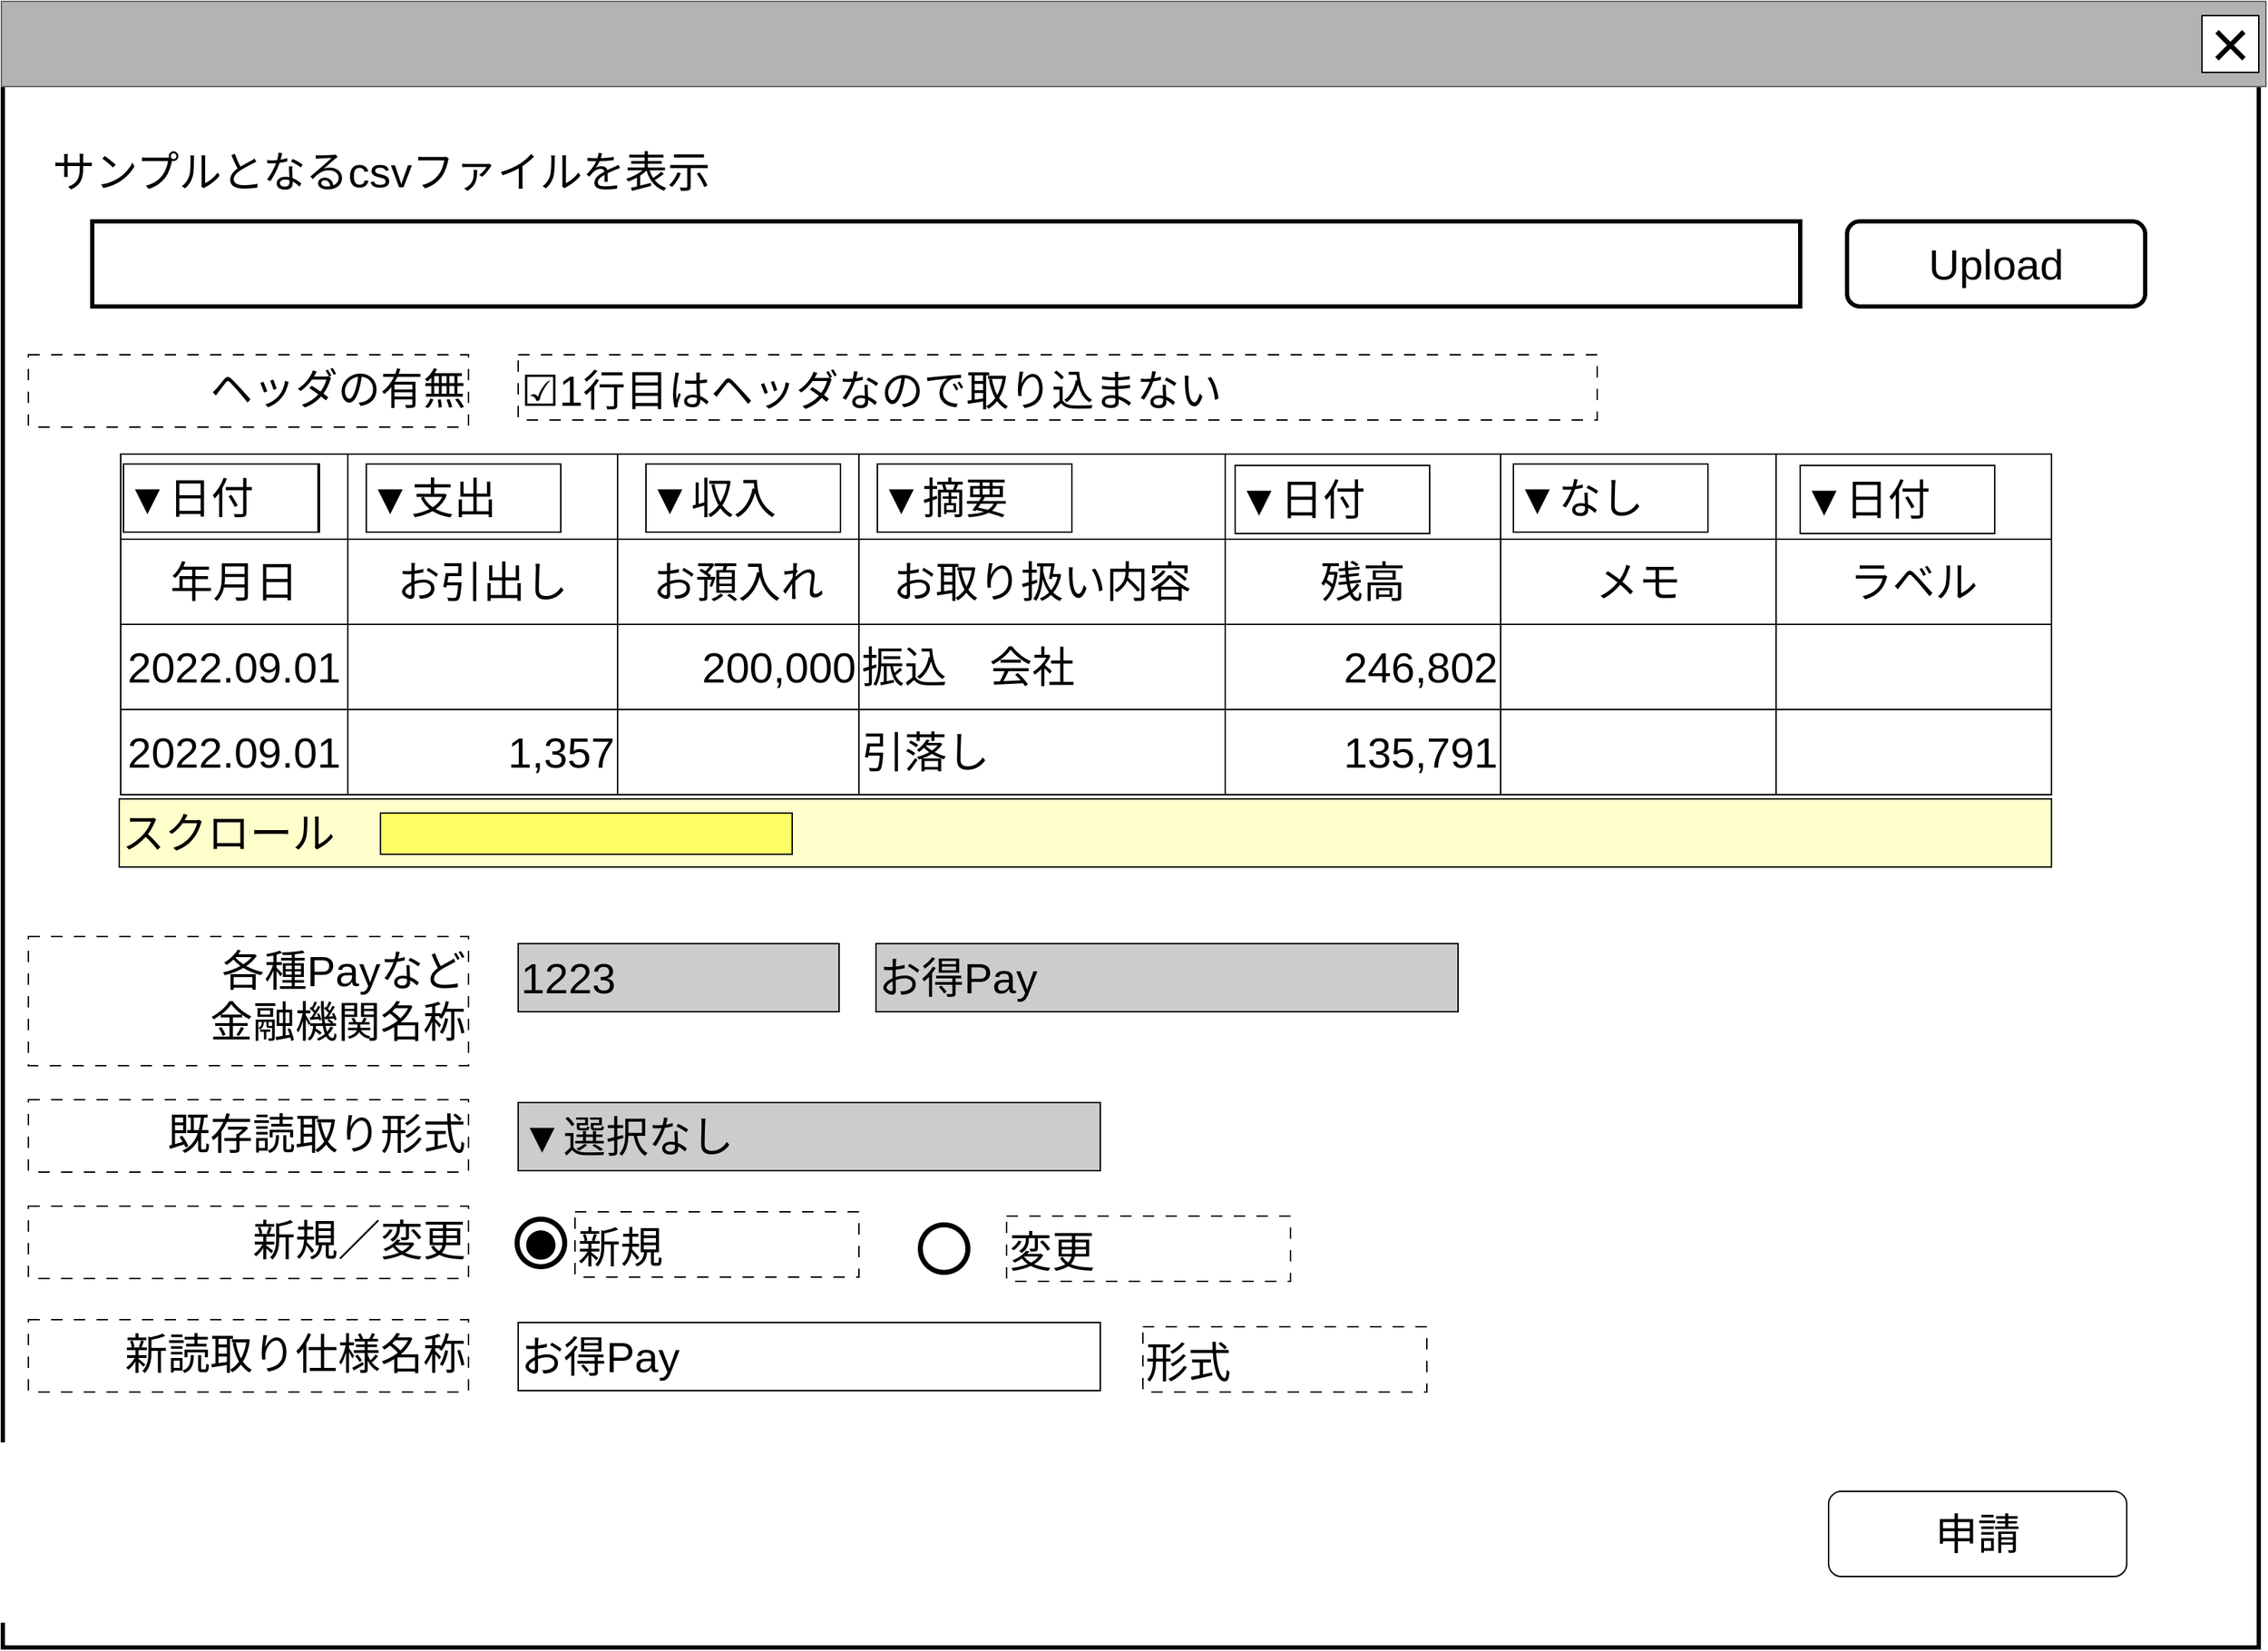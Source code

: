 <mxfile version="24.2.5" type="device">
  <diagram name="ページ1" id="LE8fIzdrHe0wcv1LTvfw">
    <mxGraphModel dx="1019" dy="609" grid="1" gridSize="10" guides="1" tooltips="1" connect="1" arrows="1" fold="1" page="1" pageScale="1" pageWidth="1600" pageHeight="1200" math="0" shadow="0">
      <root>
        <mxCell id="0" />
        <mxCell id="cFaB45KztUIKXS-_cTrr-4" value="背景" style="locked=1;" parent="0" visible="0" />
        <mxCell id="cFaB45KztUIKXS-_cTrr-5" value="" style="rounded=0;whiteSpace=wrap;html=1;strokeWidth=3;" parent="cFaB45KztUIKXS-_cTrr-4" vertex="1">
          <mxGeometry x="1" y="1" width="1595" height="1180" as="geometry" />
        </mxCell>
        <mxCell id="cFaB45KztUIKXS-_cTrr-6" value="" style="rounded=0;whiteSpace=wrap;html=1;fillColor=#B3B3B3;fontColor=#333333;strokeColor=#666666;" parent="cFaB45KztUIKXS-_cTrr-4" vertex="1">
          <mxGeometry width="1595" height="60" as="geometry" />
        </mxCell>
        <mxCell id="cFaB45KztUIKXS-_cTrr-7" value="&lt;font style=&quot;font-size: 48px;&quot;&gt;×&lt;/font&gt;" style="rounded=0;whiteSpace=wrap;html=1;" parent="cFaB45KztUIKXS-_cTrr-4" vertex="1">
          <mxGeometry x="1550" y="10" width="40" height="40" as="geometry" />
        </mxCell>
        <mxCell id="cFaB45KztUIKXS-_cTrr-8" value="" style="rounded=0;whiteSpace=wrap;html=1;" parent="cFaB45KztUIKXS-_cTrr-4" vertex="1">
          <mxGeometry x="830" y="670" width="120" height="60" as="geometry" />
        </mxCell>
        <mxCell id="cFaB45KztUIKXS-_cTrr-9" value="ウインドウ" style="locked=1;" parent="0" />
        <mxCell id="cFaB45KztUIKXS-_cTrr-10" value="" style="rounded=0;whiteSpace=wrap;html=1;strokeWidth=3;" parent="cFaB45KztUIKXS-_cTrr-9" vertex="1">
          <mxGeometry x="1" y="1" width="1589" height="1159" as="geometry" />
        </mxCell>
        <mxCell id="cFaB45KztUIKXS-_cTrr-11" value="" style="rounded=0;whiteSpace=wrap;html=1;fillColor=#B3B3B3;fontColor=#333333;strokeColor=#666666;" parent="cFaB45KztUIKXS-_cTrr-9" vertex="1">
          <mxGeometry width="1595" height="60" as="geometry" />
        </mxCell>
        <mxCell id="cFaB45KztUIKXS-_cTrr-12" value="&lt;font style=&quot;font-size: 48px;&quot;&gt;×&lt;/font&gt;" style="rounded=0;whiteSpace=wrap;html=1;" parent="cFaB45KztUIKXS-_cTrr-9" vertex="1">
          <mxGeometry x="1550" y="10" width="40" height="40" as="geometry" />
        </mxCell>
        <mxCell id="cFaB45KztUIKXS-_cTrr-14" value="名称未設定レイヤ" style="" parent="0" />
        <mxCell id="iuLljrWptE0SfQuj8YOA-0" value="&lt;span style=&quot;font-size: 30px;&quot;&gt;ヘッダの有無&lt;/span&gt;" style="rounded=0;whiteSpace=wrap;html=1;align=right;dashed=1;dashPattern=8 8;verticalAlign=top;" parent="cFaB45KztUIKXS-_cTrr-14" vertex="1">
          <mxGeometry x="19" y="249" width="310" height="51" as="geometry" />
        </mxCell>
        <mxCell id="iuLljrWptE0SfQuj8YOA-2" value="&lt;span style=&quot;font-size: 30px;&quot;&gt;▼1日付&lt;/span&gt;" style="rounded=0;whiteSpace=wrap;html=1;align=left;" parent="cFaB45KztUIKXS-_cTrr-14" vertex="1">
          <mxGeometry x="87" y="326" width="137" height="48" as="geometry" />
        </mxCell>
        <mxCell id="iuLljrWptE0SfQuj8YOA-3" value="&lt;span style=&quot;font-size: 30px;&quot;&gt;Upload&lt;/span&gt;" style="rounded=1;whiteSpace=wrap;html=1;fillColor=#FFFFFF;strokeWidth=3;" parent="cFaB45KztUIKXS-_cTrr-14" vertex="1">
          <mxGeometry x="1300" y="155" width="210" height="60" as="geometry" />
        </mxCell>
        <mxCell id="iuLljrWptE0SfQuj8YOA-4" value="&lt;span style=&quot;font-size: 30px;&quot;&gt;サンプルとなるcsvファイルを表示&lt;/span&gt;" style="text;html=1;strokeColor=none;fillColor=none;align=left;verticalAlign=middle;whiteSpace=wrap;rounded=0;" parent="cFaB45KztUIKXS-_cTrr-14" vertex="1">
          <mxGeometry x="34" y="100" width="600" height="40" as="geometry" />
        </mxCell>
        <mxCell id="iuLljrWptE0SfQuj8YOA-5" value="" style="rounded=0;whiteSpace=wrap;html=1;strokeWidth=3;" parent="cFaB45KztUIKXS-_cTrr-14" vertex="1">
          <mxGeometry x="64" y="155" width="1203" height="60" as="geometry" />
        </mxCell>
        <mxCell id="iuLljrWptE0SfQuj8YOA-6" value="" style="childLayout=tableLayout;recursiveResize=0;shadow=0;fillColor=none;" parent="cFaB45KztUIKXS-_cTrr-14" vertex="1">
          <mxGeometry x="84" y="319" width="1360" height="240" as="geometry" />
        </mxCell>
        <mxCell id="iuLljrWptE0SfQuj8YOA-7" style="shape=tableRow;horizontal=0;startSize=0;swimlaneHead=0;swimlaneBody=0;top=0;left=0;bottom=0;right=0;dropTarget=0;collapsible=0;recursiveResize=0;expand=0;fontStyle=0;fillColor=none;strokeColor=inherit;" parent="iuLljrWptE0SfQuj8YOA-6" vertex="1">
          <mxGeometry width="1360" height="60" as="geometry" />
        </mxCell>
        <mxCell id="iuLljrWptE0SfQuj8YOA-8" value="" style="connectable=0;recursiveResize=0;strokeColor=inherit;fillColor=none;align=center;whiteSpace=wrap;html=1;" parent="iuLljrWptE0SfQuj8YOA-7" vertex="1">
          <mxGeometry width="160" height="60" as="geometry">
            <mxRectangle width="160" height="60" as="alternateBounds" />
          </mxGeometry>
        </mxCell>
        <mxCell id="iuLljrWptE0SfQuj8YOA-9" style="connectable=0;recursiveResize=0;strokeColor=inherit;fillColor=none;align=center;whiteSpace=wrap;html=1;" parent="iuLljrWptE0SfQuj8YOA-7" vertex="1">
          <mxGeometry x="160" width="190" height="60" as="geometry">
            <mxRectangle width="190" height="60" as="alternateBounds" />
          </mxGeometry>
        </mxCell>
        <mxCell id="iuLljrWptE0SfQuj8YOA-10" style="connectable=0;recursiveResize=0;strokeColor=inherit;fillColor=none;align=center;whiteSpace=wrap;html=1;" parent="iuLljrWptE0SfQuj8YOA-7" vertex="1">
          <mxGeometry x="350" width="170" height="60" as="geometry">
            <mxRectangle width="170" height="60" as="alternateBounds" />
          </mxGeometry>
        </mxCell>
        <mxCell id="iuLljrWptE0SfQuj8YOA-11" style="connectable=0;recursiveResize=0;strokeColor=inherit;fillColor=none;align=center;whiteSpace=wrap;html=1;" parent="iuLljrWptE0SfQuj8YOA-7" vertex="1">
          <mxGeometry x="520" width="258" height="60" as="geometry">
            <mxRectangle width="258" height="60" as="alternateBounds" />
          </mxGeometry>
        </mxCell>
        <mxCell id="iuLljrWptE0SfQuj8YOA-12" style="connectable=0;recursiveResize=0;strokeColor=inherit;fillColor=none;align=center;whiteSpace=wrap;html=1;" parent="iuLljrWptE0SfQuj8YOA-7" vertex="1">
          <mxGeometry x="778" width="194" height="60" as="geometry">
            <mxRectangle width="194" height="60" as="alternateBounds" />
          </mxGeometry>
        </mxCell>
        <mxCell id="iuLljrWptE0SfQuj8YOA-13" style="connectable=0;recursiveResize=0;strokeColor=inherit;fillColor=none;align=center;whiteSpace=wrap;html=1;" parent="iuLljrWptE0SfQuj8YOA-7" vertex="1">
          <mxGeometry x="972" width="194" height="60" as="geometry">
            <mxRectangle width="194" height="60" as="alternateBounds" />
          </mxGeometry>
        </mxCell>
        <mxCell id="iuLljrWptE0SfQuj8YOA-14" style="connectable=0;recursiveResize=0;strokeColor=inherit;fillColor=none;align=center;whiteSpace=wrap;html=1;" parent="iuLljrWptE0SfQuj8YOA-7" vertex="1">
          <mxGeometry x="1166" width="194" height="60" as="geometry">
            <mxRectangle width="194" height="60" as="alternateBounds" />
          </mxGeometry>
        </mxCell>
        <mxCell id="iuLljrWptE0SfQuj8YOA-15" value="" style="shape=tableRow;horizontal=0;startSize=0;swimlaneHead=0;swimlaneBody=0;top=0;left=0;bottom=0;right=0;dropTarget=0;collapsible=0;recursiveResize=0;expand=0;fontStyle=0;fillColor=none;strokeColor=inherit;" parent="iuLljrWptE0SfQuj8YOA-6" vertex="1">
          <mxGeometry y="60" width="1360" height="60" as="geometry" />
        </mxCell>
        <mxCell id="iuLljrWptE0SfQuj8YOA-16" value="&lt;font style=&quot;font-size: 30px;&quot;&gt;年月日&lt;br&gt;&lt;/font&gt;" style="connectable=0;recursiveResize=0;strokeColor=inherit;fillColor=none;align=center;whiteSpace=wrap;html=1;" parent="iuLljrWptE0SfQuj8YOA-15" vertex="1">
          <mxGeometry width="160" height="60" as="geometry">
            <mxRectangle width="160" height="60" as="alternateBounds" />
          </mxGeometry>
        </mxCell>
        <mxCell id="iuLljrWptE0SfQuj8YOA-17" value="&lt;font style=&quot;font-size: 30px;&quot;&gt;お引出し&lt;/font&gt;" style="connectable=0;recursiveResize=0;strokeColor=inherit;fillColor=none;align=center;whiteSpace=wrap;html=1;" parent="iuLljrWptE0SfQuj8YOA-15" vertex="1">
          <mxGeometry x="160" width="190" height="60" as="geometry">
            <mxRectangle width="190" height="60" as="alternateBounds" />
          </mxGeometry>
        </mxCell>
        <mxCell id="iuLljrWptE0SfQuj8YOA-18" value="&lt;font style=&quot;font-size: 30px;&quot;&gt;お預入れ&lt;/font&gt;" style="connectable=0;recursiveResize=0;strokeColor=inherit;fillColor=none;align=center;whiteSpace=wrap;html=1;" parent="iuLljrWptE0SfQuj8YOA-15" vertex="1">
          <mxGeometry x="350" width="170" height="60" as="geometry">
            <mxRectangle width="170" height="60" as="alternateBounds" />
          </mxGeometry>
        </mxCell>
        <mxCell id="iuLljrWptE0SfQuj8YOA-19" value="&lt;font style=&quot;font-size: 30px;&quot;&gt;お取り扱い内容&lt;/font&gt;" style="connectable=0;recursiveResize=0;strokeColor=inherit;fillColor=none;align=center;whiteSpace=wrap;html=1;" parent="iuLljrWptE0SfQuj8YOA-15" vertex="1">
          <mxGeometry x="520" width="258" height="60" as="geometry">
            <mxRectangle width="258" height="60" as="alternateBounds" />
          </mxGeometry>
        </mxCell>
        <mxCell id="iuLljrWptE0SfQuj8YOA-20" value="&lt;font style=&quot;font-size: 30px;&quot;&gt;残高&lt;/font&gt;" style="connectable=0;recursiveResize=0;strokeColor=inherit;fillColor=none;align=center;whiteSpace=wrap;html=1;" parent="iuLljrWptE0SfQuj8YOA-15" vertex="1">
          <mxGeometry x="778" width="194" height="60" as="geometry">
            <mxRectangle width="194" height="60" as="alternateBounds" />
          </mxGeometry>
        </mxCell>
        <mxCell id="iuLljrWptE0SfQuj8YOA-21" value="&lt;font style=&quot;font-size: 30px;&quot;&gt;メモ&lt;/font&gt;" style="connectable=0;recursiveResize=0;strokeColor=inherit;fillColor=none;align=center;whiteSpace=wrap;html=1;" parent="iuLljrWptE0SfQuj8YOA-15" vertex="1">
          <mxGeometry x="972" width="194" height="60" as="geometry">
            <mxRectangle width="194" height="60" as="alternateBounds" />
          </mxGeometry>
        </mxCell>
        <mxCell id="iuLljrWptE0SfQuj8YOA-22" value="&lt;font style=&quot;font-size: 30px;&quot;&gt;ラベル&lt;/font&gt;" style="connectable=0;recursiveResize=0;strokeColor=inherit;fillColor=none;align=center;whiteSpace=wrap;html=1;" parent="iuLljrWptE0SfQuj8YOA-15" vertex="1">
          <mxGeometry x="1166" width="194" height="60" as="geometry">
            <mxRectangle width="194" height="60" as="alternateBounds" />
          </mxGeometry>
        </mxCell>
        <mxCell id="iuLljrWptE0SfQuj8YOA-23" style="shape=tableRow;horizontal=0;startSize=0;swimlaneHead=0;swimlaneBody=0;top=0;left=0;bottom=0;right=0;dropTarget=0;collapsible=0;recursiveResize=0;expand=0;fontStyle=0;fillColor=none;strokeColor=inherit;" parent="iuLljrWptE0SfQuj8YOA-6" vertex="1">
          <mxGeometry y="120" width="1360" height="60" as="geometry" />
        </mxCell>
        <mxCell id="iuLljrWptE0SfQuj8YOA-24" value="&lt;font style=&quot;font-size: 30px;&quot;&gt;2022.09.01&lt;/font&gt;" style="connectable=0;recursiveResize=0;strokeColor=inherit;fillColor=none;align=center;whiteSpace=wrap;html=1;" parent="iuLljrWptE0SfQuj8YOA-23" vertex="1">
          <mxGeometry width="160" height="60" as="geometry">
            <mxRectangle width="160" height="60" as="alternateBounds" />
          </mxGeometry>
        </mxCell>
        <mxCell id="iuLljrWptE0SfQuj8YOA-25" value="" style="connectable=0;recursiveResize=0;strokeColor=inherit;fillColor=none;align=center;whiteSpace=wrap;html=1;" parent="iuLljrWptE0SfQuj8YOA-23" vertex="1">
          <mxGeometry x="160" width="190" height="60" as="geometry">
            <mxRectangle width="190" height="60" as="alternateBounds" />
          </mxGeometry>
        </mxCell>
        <mxCell id="iuLljrWptE0SfQuj8YOA-26" value="&lt;font style=&quot;font-size: 30px;&quot;&gt;200,000&lt;/font&gt;" style="connectable=0;recursiveResize=0;strokeColor=inherit;fillColor=none;align=right;whiteSpace=wrap;html=1;" parent="iuLljrWptE0SfQuj8YOA-23" vertex="1">
          <mxGeometry x="350" width="170" height="60" as="geometry">
            <mxRectangle width="170" height="60" as="alternateBounds" />
          </mxGeometry>
        </mxCell>
        <mxCell id="iuLljrWptE0SfQuj8YOA-27" value="&lt;span style=&quot;font-size: 30px;&quot;&gt;振込　会社&lt;/span&gt;" style="connectable=0;recursiveResize=0;strokeColor=inherit;fillColor=none;align=left;whiteSpace=wrap;html=1;" parent="iuLljrWptE0SfQuj8YOA-23" vertex="1">
          <mxGeometry x="520" width="258" height="60" as="geometry">
            <mxRectangle width="258" height="60" as="alternateBounds" />
          </mxGeometry>
        </mxCell>
        <mxCell id="iuLljrWptE0SfQuj8YOA-28" value="&lt;font style=&quot;font-size: 30px;&quot;&gt;246,802&lt;/font&gt;" style="connectable=0;recursiveResize=0;strokeColor=inherit;fillColor=none;align=right;whiteSpace=wrap;html=1;" parent="iuLljrWptE0SfQuj8YOA-23" vertex="1">
          <mxGeometry x="778" width="194" height="60" as="geometry">
            <mxRectangle width="194" height="60" as="alternateBounds" />
          </mxGeometry>
        </mxCell>
        <mxCell id="iuLljrWptE0SfQuj8YOA-29" style="connectable=0;recursiveResize=0;strokeColor=inherit;fillColor=none;align=center;whiteSpace=wrap;html=1;" parent="iuLljrWptE0SfQuj8YOA-23" vertex="1">
          <mxGeometry x="972" width="194" height="60" as="geometry">
            <mxRectangle width="194" height="60" as="alternateBounds" />
          </mxGeometry>
        </mxCell>
        <mxCell id="iuLljrWptE0SfQuj8YOA-30" style="connectable=0;recursiveResize=0;strokeColor=inherit;fillColor=none;align=center;whiteSpace=wrap;html=1;" parent="iuLljrWptE0SfQuj8YOA-23" vertex="1">
          <mxGeometry x="1166" width="194" height="60" as="geometry">
            <mxRectangle width="194" height="60" as="alternateBounds" />
          </mxGeometry>
        </mxCell>
        <mxCell id="iuLljrWptE0SfQuj8YOA-31" style="shape=tableRow;horizontal=0;startSize=0;swimlaneHead=0;swimlaneBody=0;top=0;left=0;bottom=0;right=0;dropTarget=0;collapsible=0;recursiveResize=0;expand=0;fontStyle=0;fillColor=none;strokeColor=inherit;" parent="iuLljrWptE0SfQuj8YOA-6" vertex="1">
          <mxGeometry y="180" width="1360" height="60" as="geometry" />
        </mxCell>
        <mxCell id="iuLljrWptE0SfQuj8YOA-32" value="&lt;font style=&quot;font-size: 30px;&quot;&gt;2022.09.01&lt;/font&gt;" style="connectable=0;recursiveResize=0;strokeColor=inherit;fillColor=none;align=center;whiteSpace=wrap;html=1;" parent="iuLljrWptE0SfQuj8YOA-31" vertex="1">
          <mxGeometry width="160" height="60" as="geometry">
            <mxRectangle width="160" height="60" as="alternateBounds" />
          </mxGeometry>
        </mxCell>
        <mxCell id="iuLljrWptE0SfQuj8YOA-33" value="&lt;font style=&quot;font-size: 30px;&quot;&gt;1,357&lt;/font&gt;" style="connectable=0;recursiveResize=0;strokeColor=inherit;fillColor=none;align=right;whiteSpace=wrap;html=1;" parent="iuLljrWptE0SfQuj8YOA-31" vertex="1">
          <mxGeometry x="160" width="190" height="60" as="geometry">
            <mxRectangle width="190" height="60" as="alternateBounds" />
          </mxGeometry>
        </mxCell>
        <mxCell id="iuLljrWptE0SfQuj8YOA-34" value="" style="connectable=0;recursiveResize=0;strokeColor=inherit;fillColor=none;align=center;whiteSpace=wrap;html=1;" parent="iuLljrWptE0SfQuj8YOA-31" vertex="1">
          <mxGeometry x="350" width="170" height="60" as="geometry">
            <mxRectangle width="170" height="60" as="alternateBounds" />
          </mxGeometry>
        </mxCell>
        <mxCell id="iuLljrWptE0SfQuj8YOA-35" value="&lt;font style=&quot;font-size: 30px;&quot;&gt;引落し&lt;/font&gt;" style="connectable=0;recursiveResize=0;strokeColor=inherit;fillColor=none;align=left;whiteSpace=wrap;html=1;" parent="iuLljrWptE0SfQuj8YOA-31" vertex="1">
          <mxGeometry x="520" width="258" height="60" as="geometry">
            <mxRectangle width="258" height="60" as="alternateBounds" />
          </mxGeometry>
        </mxCell>
        <mxCell id="iuLljrWptE0SfQuj8YOA-36" value="&lt;font style=&quot;font-size: 30px;&quot;&gt;135,791&lt;/font&gt;" style="connectable=0;recursiveResize=0;strokeColor=inherit;fillColor=none;align=right;whiteSpace=wrap;html=1;" parent="iuLljrWptE0SfQuj8YOA-31" vertex="1">
          <mxGeometry x="778" width="194" height="60" as="geometry">
            <mxRectangle width="194" height="60" as="alternateBounds" />
          </mxGeometry>
        </mxCell>
        <mxCell id="iuLljrWptE0SfQuj8YOA-37" style="connectable=0;recursiveResize=0;strokeColor=inherit;fillColor=none;align=center;whiteSpace=wrap;html=1;" parent="iuLljrWptE0SfQuj8YOA-31" vertex="1">
          <mxGeometry x="972" width="194" height="60" as="geometry">
            <mxRectangle width="194" height="60" as="alternateBounds" />
          </mxGeometry>
        </mxCell>
        <mxCell id="iuLljrWptE0SfQuj8YOA-38" style="connectable=0;recursiveResize=0;strokeColor=inherit;fillColor=none;align=center;whiteSpace=wrap;html=1;" parent="iuLljrWptE0SfQuj8YOA-31" vertex="1">
          <mxGeometry x="1166" width="194" height="60" as="geometry">
            <mxRectangle width="194" height="60" as="alternateBounds" />
          </mxGeometry>
        </mxCell>
        <mxCell id="iuLljrWptE0SfQuj8YOA-39" value="&lt;span style=&quot;font-size: 30px;&quot;&gt;▼支出&lt;/span&gt;" style="rounded=0;whiteSpace=wrap;html=1;align=left;" parent="cFaB45KztUIKXS-_cTrr-14" vertex="1">
          <mxGeometry x="257" y="326" width="137" height="48" as="geometry" />
        </mxCell>
        <mxCell id="iuLljrWptE0SfQuj8YOA-40" value="&lt;span style=&quot;font-size: 30px;&quot;&gt;▼収入&lt;/span&gt;" style="rounded=0;whiteSpace=wrap;html=1;align=left;" parent="cFaB45KztUIKXS-_cTrr-14" vertex="1">
          <mxGeometry x="454" y="326" width="137" height="48" as="geometry" />
        </mxCell>
        <mxCell id="iuLljrWptE0SfQuj8YOA-41" value="&lt;span style=&quot;font-size: 30px;&quot;&gt;▼摘要&lt;/span&gt;" style="rounded=0;whiteSpace=wrap;html=1;align=left;" parent="cFaB45KztUIKXS-_cTrr-14" vertex="1">
          <mxGeometry x="617" y="326" width="137" height="48" as="geometry" />
        </mxCell>
        <mxCell id="iuLljrWptE0SfQuj8YOA-42" value="&lt;span style=&quot;font-size: 30px;&quot;&gt;▼日付&lt;/span&gt;" style="rounded=0;whiteSpace=wrap;html=1;align=left;" parent="cFaB45KztUIKXS-_cTrr-14" vertex="1">
          <mxGeometry x="869" y="327" width="137" height="48" as="geometry" />
        </mxCell>
        <mxCell id="iuLljrWptE0SfQuj8YOA-43" value="&lt;span style=&quot;font-size: 30px;&quot;&gt;▼なし&lt;/span&gt;" style="rounded=0;whiteSpace=wrap;html=1;align=left;" parent="cFaB45KztUIKXS-_cTrr-14" vertex="1">
          <mxGeometry x="1065" y="326" width="137" height="48" as="geometry" />
        </mxCell>
        <mxCell id="iuLljrWptE0SfQuj8YOA-44" value="&lt;span style=&quot;font-size: 30px;&quot;&gt;▼日付&lt;/span&gt;" style="rounded=0;whiteSpace=wrap;html=1;align=left;" parent="cFaB45KztUIKXS-_cTrr-14" vertex="1">
          <mxGeometry x="1267" y="327" width="137" height="48" as="geometry" />
        </mxCell>
        <mxCell id="iuLljrWptE0SfQuj8YOA-45" value="&lt;div style=&quot;&quot;&gt;&lt;font style=&quot;font-size: 30px;&quot;&gt;スクロール&lt;/font&gt;&lt;/div&gt;" style="rounded=0;whiteSpace=wrap;html=1;align=left;verticalAlign=top;fillColor=#FFFFCC;" parent="cFaB45KztUIKXS-_cTrr-14" vertex="1">
          <mxGeometry x="83" y="562" width="1361" height="48" as="geometry" />
        </mxCell>
        <mxCell id="iuLljrWptE0SfQuj8YOA-46" value="&lt;div style=&quot;&quot;&gt;&lt;br&gt;&lt;/div&gt;" style="rounded=0;whiteSpace=wrap;html=1;align=left;verticalAlign=top;fillColor=#FFFF66;" parent="cFaB45KztUIKXS-_cTrr-14" vertex="1">
          <mxGeometry x="267" y="572" width="290" height="29" as="geometry" />
        </mxCell>
        <mxCell id="iuLljrWptE0SfQuj8YOA-47" value="&lt;span style=&quot;font-size: 30px;&quot;&gt;▼日付&lt;/span&gt;" style="rounded=0;whiteSpace=wrap;html=1;align=left;" parent="cFaB45KztUIKXS-_cTrr-14" vertex="1">
          <mxGeometry x="86" y="326" width="137" height="48" as="geometry" />
        </mxCell>
        <mxCell id="iuLljrWptE0SfQuj8YOA-48" value="&lt;span style=&quot;font-size: 30px;&quot;&gt;☑1行目はヘッダなので取り込まない&lt;/span&gt;" style="rounded=0;whiteSpace=wrap;html=1;align=left;dashed=1;dashPattern=8 8;verticalAlign=bottom;" parent="cFaB45KztUIKXS-_cTrr-14" vertex="1">
          <mxGeometry x="364" y="249" width="760" height="46" as="geometry" />
        </mxCell>
        <mxCell id="dCVu0rkNFsr91CzSjSnU-0" value="&lt;font style=&quot;font-size: 30px;&quot;&gt;お得Pay&lt;/font&gt;" style="rounded=0;whiteSpace=wrap;html=1;align=left;" vertex="1" parent="cFaB45KztUIKXS-_cTrr-14">
          <mxGeometry x="364" y="931" width="410" height="48" as="geometry" />
        </mxCell>
        <mxCell id="dCVu0rkNFsr91CzSjSnU-1" value="&lt;span style=&quot;font-size: 30px;&quot;&gt;申請&lt;/span&gt;" style="rounded=1;whiteSpace=wrap;html=1;" vertex="1" parent="cFaB45KztUIKXS-_cTrr-14">
          <mxGeometry x="1287" y="1050" width="210" height="60" as="geometry" />
        </mxCell>
        <mxCell id="dCVu0rkNFsr91CzSjSnU-2" value="&lt;span style=&quot;font-size: 30px;&quot;&gt;形式&lt;/span&gt;" style="rounded=0;whiteSpace=wrap;html=1;align=left;dashed=1;dashPattern=8 8;verticalAlign=bottom;" vertex="1" parent="cFaB45KztUIKXS-_cTrr-14">
          <mxGeometry x="804" y="934" width="200" height="46" as="geometry" />
        </mxCell>
        <mxCell id="dCVu0rkNFsr91CzSjSnU-3" value="&lt;span style=&quot;font-size: 30px;&quot;&gt;新読取り仕様名称&lt;/span&gt;" style="rounded=0;whiteSpace=wrap;html=1;align=right;dashed=1;dashPattern=8 8;verticalAlign=top;" vertex="1" parent="cFaB45KztUIKXS-_cTrr-14">
          <mxGeometry x="19" y="929" width="310" height="51" as="geometry" />
        </mxCell>
        <mxCell id="dCVu0rkNFsr91CzSjSnU-5" value="&lt;font style=&quot;font-size: 30px;&quot;&gt;1223&lt;/font&gt;" style="rounded=0;whiteSpace=wrap;html=1;align=left;fillColor=#CCCCCC;" vertex="1" parent="cFaB45KztUIKXS-_cTrr-14">
          <mxGeometry x="364" y="664" width="226" height="48" as="geometry" />
        </mxCell>
        <mxCell id="dCVu0rkNFsr91CzSjSnU-6" value="&lt;span style=&quot;font-size: 30px;&quot;&gt;各種Payなど&lt;/span&gt;&lt;div&gt;&lt;span style=&quot;font-size: 30px;&quot;&gt;金融機関名称&lt;/span&gt;&lt;/div&gt;" style="rounded=0;whiteSpace=wrap;html=1;align=right;dashed=1;dashPattern=8 8;verticalAlign=top;" vertex="1" parent="cFaB45KztUIKXS-_cTrr-14">
          <mxGeometry x="19" y="659" width="310" height="91" as="geometry" />
        </mxCell>
        <mxCell id="dCVu0rkNFsr91CzSjSnU-7" value="&lt;font style=&quot;font-size: 30px;&quot;&gt;お得Pay&lt;/font&gt;" style="rounded=0;whiteSpace=wrap;html=1;align=left;fillColor=#CCCCCC;" vertex="1" parent="cFaB45KztUIKXS-_cTrr-14">
          <mxGeometry x="616" y="664" width="410" height="48" as="geometry" />
        </mxCell>
        <mxCell id="dCVu0rkNFsr91CzSjSnU-9" value="&lt;font style=&quot;font-size: 30px;&quot;&gt;▼選択なし&lt;/font&gt;" style="rounded=0;whiteSpace=wrap;html=1;align=left;fillColor=#CCCCCC;" vertex="1" parent="cFaB45KztUIKXS-_cTrr-14">
          <mxGeometry x="364" y="776" width="410" height="48" as="geometry" />
        </mxCell>
        <mxCell id="dCVu0rkNFsr91CzSjSnU-10" value="&lt;span style=&quot;font-size: 30px;&quot;&gt;既存読取り形式&lt;/span&gt;" style="rounded=0;whiteSpace=wrap;html=1;align=right;dashed=1;dashPattern=8 8;verticalAlign=top;" vertex="1" parent="cFaB45KztUIKXS-_cTrr-14">
          <mxGeometry x="19" y="774" width="310" height="51" as="geometry" />
        </mxCell>
        <mxCell id="dCVu0rkNFsr91CzSjSnU-11" value="&lt;span style=&quot;font-size: 30px;&quot;&gt;新規／変更&lt;/span&gt;" style="rounded=0;whiteSpace=wrap;html=1;align=right;dashed=1;dashPattern=8 8;verticalAlign=top;" vertex="1" parent="cFaB45KztUIKXS-_cTrr-14">
          <mxGeometry x="19" y="849" width="310" height="51" as="geometry" />
        </mxCell>
        <mxCell id="dCVu0rkNFsr91CzSjSnU-12" value="&lt;font style=&quot;font-size: 84px;&quot;&gt;○&lt;/font&gt;" style="text;html=1;strokeColor=none;fillColor=none;align=center;verticalAlign=middle;whiteSpace=wrap;rounded=0;fontSize=60;" vertex="1" parent="cFaB45KztUIKXS-_cTrr-14">
          <mxGeometry x="350" y="856" width="60" height="30" as="geometry" />
        </mxCell>
        <mxCell id="dCVu0rkNFsr91CzSjSnU-13" value="&lt;font style=&quot;font-size: 48px;&quot;&gt;●&lt;/font&gt;" style="text;html=1;strokeColor=none;fillColor=none;align=center;verticalAlign=middle;whiteSpace=wrap;rounded=0;fontSize=48;" vertex="1" parent="cFaB45KztUIKXS-_cTrr-14">
          <mxGeometry x="350" y="858" width="60" height="30" as="geometry" />
        </mxCell>
        <mxCell id="dCVu0rkNFsr91CzSjSnU-14" value="&lt;font style=&quot;font-size: 84px;&quot;&gt;○&lt;/font&gt;" style="text;html=1;strokeColor=none;fillColor=none;align=center;verticalAlign=middle;whiteSpace=wrap;rounded=0;fontSize=60;" vertex="1" parent="cFaB45KztUIKXS-_cTrr-14">
          <mxGeometry x="634" y="860" width="60" height="30" as="geometry" />
        </mxCell>
        <mxCell id="dCVu0rkNFsr91CzSjSnU-16" value="&lt;span style=&quot;font-size: 30px;&quot;&gt;新規&lt;/span&gt;" style="rounded=0;whiteSpace=wrap;html=1;align=left;dashed=1;dashPattern=8 8;verticalAlign=bottom;" vertex="1" parent="cFaB45KztUIKXS-_cTrr-14">
          <mxGeometry x="404" y="853" width="200" height="46" as="geometry" />
        </mxCell>
        <mxCell id="dCVu0rkNFsr91CzSjSnU-17" value="&lt;span style=&quot;font-size: 30px;&quot;&gt;変更&lt;/span&gt;" style="rounded=0;whiteSpace=wrap;html=1;align=left;dashed=1;dashPattern=8 8;verticalAlign=bottom;" vertex="1" parent="cFaB45KztUIKXS-_cTrr-14">
          <mxGeometry x="708" y="856" width="200" height="46" as="geometry" />
        </mxCell>
      </root>
    </mxGraphModel>
  </diagram>
</mxfile>
